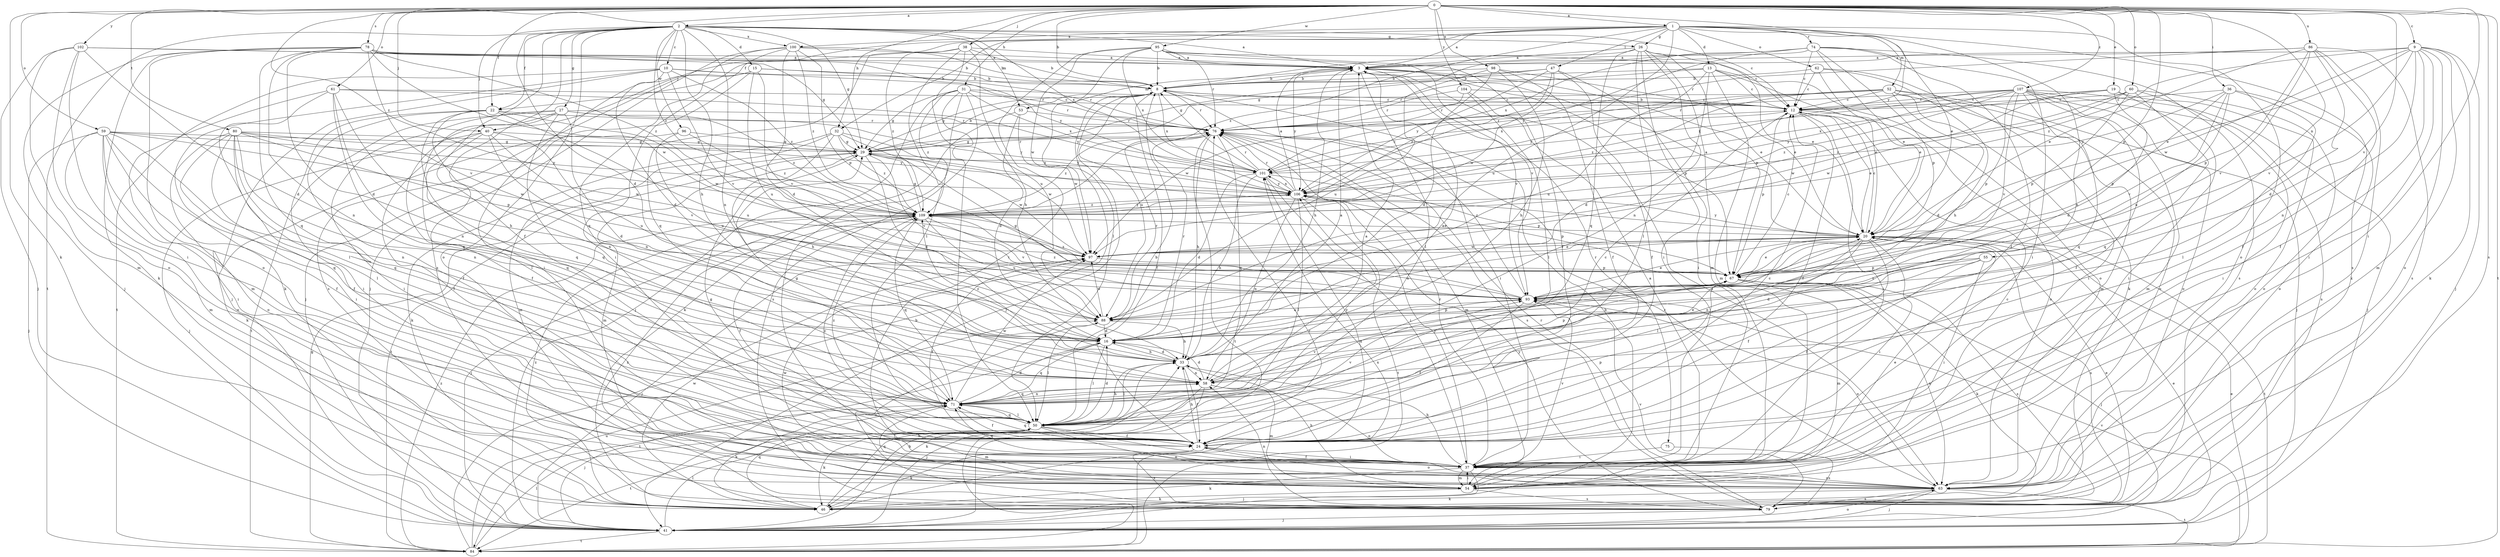 strict digraph  {
0;
1;
2;
3;
8;
9;
10;
12;
13;
15;
16;
19;
20;
22;
24;
26;
27;
29;
31;
32;
33;
36;
37;
38;
40;
41;
46;
47;
50;
52;
53;
54;
55;
58;
59;
60;
61;
62;
63;
67;
71;
74;
75;
76;
78;
79;
80;
84;
86;
88;
93;
95;
96;
97;
98;
100;
101;
102;
104;
106;
107;
109;
0 -> 1  [label=a];
0 -> 2  [label=a];
0 -> 8  [label=b];
0 -> 9  [label=c];
0 -> 19  [label=e];
0 -> 22  [label=f];
0 -> 31  [label=h];
0 -> 32  [label=h];
0 -> 36  [label=i];
0 -> 37  [label=i];
0 -> 38  [label=j];
0 -> 40  [label=j];
0 -> 46  [label=k];
0 -> 55  [label=n];
0 -> 59  [label=o];
0 -> 60  [label=o];
0 -> 61  [label=o];
0 -> 67  [label=p];
0 -> 78  [label=s];
0 -> 79  [label=s];
0 -> 80  [label=t];
0 -> 84  [label=t];
0 -> 86  [label=u];
0 -> 93  [label=v];
0 -> 95  [label=w];
0 -> 98  [label=x];
0 -> 102  [label=y];
0 -> 104  [label=y];
0 -> 106  [label=y];
0 -> 107  [label=z];
0 -> 109  [label=z];
1 -> 3  [label=a];
1 -> 13  [label=d];
1 -> 20  [label=e];
1 -> 22  [label=f];
1 -> 26  [label=g];
1 -> 32  [label=h];
1 -> 40  [label=j];
1 -> 47  [label=l];
1 -> 52  [label=m];
1 -> 58  [label=n];
1 -> 62  [label=o];
1 -> 63  [label=o];
1 -> 74  [label=r];
1 -> 79  [label=s];
1 -> 88  [label=u];
1 -> 100  [label=x];
1 -> 109  [label=z];
2 -> 3  [label=a];
2 -> 10  [label=c];
2 -> 12  [label=c];
2 -> 15  [label=d];
2 -> 16  [label=d];
2 -> 22  [label=f];
2 -> 24  [label=f];
2 -> 26  [label=g];
2 -> 27  [label=g];
2 -> 29  [label=g];
2 -> 33  [label=h];
2 -> 40  [label=j];
2 -> 53  [label=m];
2 -> 58  [label=n];
2 -> 63  [label=o];
2 -> 79  [label=s];
2 -> 84  [label=t];
2 -> 96  [label=w];
2 -> 100  [label=x];
2 -> 101  [label=x];
2 -> 109  [label=z];
3 -> 8  [label=b];
3 -> 20  [label=e];
3 -> 33  [label=h];
3 -> 50  [label=l];
3 -> 53  [label=m];
3 -> 67  [label=p];
3 -> 75  [label=r];
3 -> 93  [label=v];
3 -> 106  [label=y];
8 -> 12  [label=c];
8 -> 24  [label=f];
8 -> 29  [label=g];
8 -> 37  [label=i];
8 -> 41  [label=j];
8 -> 76  [label=r];
8 -> 88  [label=u];
8 -> 101  [label=x];
9 -> 3  [label=a];
9 -> 20  [label=e];
9 -> 24  [label=f];
9 -> 37  [label=i];
9 -> 41  [label=j];
9 -> 46  [label=k];
9 -> 54  [label=m];
9 -> 58  [label=n];
9 -> 63  [label=o];
9 -> 93  [label=v];
9 -> 97  [label=w];
9 -> 109  [label=z];
10 -> 8  [label=b];
10 -> 16  [label=d];
10 -> 41  [label=j];
10 -> 46  [label=k];
10 -> 76  [label=r];
10 -> 84  [label=t];
10 -> 93  [label=v];
10 -> 109  [label=z];
12 -> 8  [label=b];
12 -> 20  [label=e];
12 -> 24  [label=f];
12 -> 37  [label=i];
12 -> 63  [label=o];
12 -> 67  [label=p];
12 -> 76  [label=r];
13 -> 8  [label=b];
13 -> 12  [label=c];
13 -> 16  [label=d];
13 -> 20  [label=e];
13 -> 54  [label=m];
13 -> 63  [label=o];
13 -> 76  [label=r];
13 -> 88  [label=u];
15 -> 8  [label=b];
15 -> 37  [label=i];
15 -> 41  [label=j];
15 -> 76  [label=r];
15 -> 79  [label=s];
15 -> 88  [label=u];
15 -> 93  [label=v];
16 -> 33  [label=h];
16 -> 50  [label=l];
16 -> 67  [label=p];
16 -> 71  [label=q];
16 -> 76  [label=r];
16 -> 84  [label=t];
19 -> 12  [label=c];
19 -> 16  [label=d];
19 -> 37  [label=i];
19 -> 63  [label=o];
19 -> 97  [label=w];
19 -> 101  [label=x];
20 -> 3  [label=a];
20 -> 12  [label=c];
20 -> 24  [label=f];
20 -> 29  [label=g];
20 -> 37  [label=i];
20 -> 50  [label=l];
20 -> 58  [label=n];
20 -> 79  [label=s];
20 -> 84  [label=t];
20 -> 88  [label=u];
20 -> 97  [label=w];
20 -> 106  [label=y];
22 -> 24  [label=f];
22 -> 37  [label=i];
22 -> 58  [label=n];
22 -> 71  [label=q];
22 -> 76  [label=r];
22 -> 88  [label=u];
22 -> 97  [label=w];
24 -> 12  [label=c];
24 -> 29  [label=g];
24 -> 33  [label=h];
24 -> 37  [label=i];
24 -> 46  [label=k];
24 -> 63  [label=o];
24 -> 67  [label=p];
24 -> 71  [label=q];
24 -> 79  [label=s];
24 -> 109  [label=z];
26 -> 3  [label=a];
26 -> 8  [label=b];
26 -> 20  [label=e];
26 -> 37  [label=i];
26 -> 50  [label=l];
26 -> 54  [label=m];
26 -> 58  [label=n];
26 -> 67  [label=p];
26 -> 71  [label=q];
27 -> 24  [label=f];
27 -> 37  [label=i];
27 -> 50  [label=l];
27 -> 58  [label=n];
27 -> 71  [label=q];
27 -> 76  [label=r];
27 -> 84  [label=t];
27 -> 106  [label=y];
27 -> 109  [label=z];
29 -> 8  [label=b];
29 -> 16  [label=d];
29 -> 54  [label=m];
29 -> 76  [label=r];
29 -> 84  [label=t];
29 -> 93  [label=v];
29 -> 97  [label=w];
29 -> 101  [label=x];
31 -> 12  [label=c];
31 -> 29  [label=g];
31 -> 37  [label=i];
31 -> 41  [label=j];
31 -> 50  [label=l];
31 -> 76  [label=r];
31 -> 79  [label=s];
31 -> 101  [label=x];
31 -> 109  [label=z];
32 -> 29  [label=g];
32 -> 33  [label=h];
32 -> 46  [label=k];
32 -> 54  [label=m];
32 -> 97  [label=w];
32 -> 106  [label=y];
32 -> 109  [label=z];
33 -> 3  [label=a];
33 -> 16  [label=d];
33 -> 24  [label=f];
33 -> 50  [label=l];
33 -> 58  [label=n];
33 -> 67  [label=p];
33 -> 109  [label=z];
36 -> 12  [label=c];
36 -> 50  [label=l];
36 -> 63  [label=o];
36 -> 67  [label=p];
36 -> 88  [label=u];
36 -> 93  [label=v];
36 -> 106  [label=y];
37 -> 24  [label=f];
37 -> 33  [label=h];
37 -> 41  [label=j];
37 -> 46  [label=k];
37 -> 54  [label=m];
37 -> 63  [label=o];
37 -> 71  [label=q];
37 -> 76  [label=r];
37 -> 93  [label=v];
37 -> 106  [label=y];
38 -> 3  [label=a];
38 -> 8  [label=b];
38 -> 33  [label=h];
38 -> 50  [label=l];
38 -> 71  [label=q];
38 -> 88  [label=u];
38 -> 109  [label=z];
40 -> 16  [label=d];
40 -> 24  [label=f];
40 -> 29  [label=g];
40 -> 41  [label=j];
40 -> 71  [label=q];
40 -> 88  [label=u];
40 -> 93  [label=v];
41 -> 8  [label=b];
41 -> 20  [label=e];
41 -> 33  [label=h];
41 -> 50  [label=l];
41 -> 63  [label=o];
41 -> 76  [label=r];
41 -> 84  [label=t];
46 -> 33  [label=h];
46 -> 71  [label=q];
46 -> 97  [label=w];
46 -> 101  [label=x];
46 -> 109  [label=z];
47 -> 8  [label=b];
47 -> 24  [label=f];
47 -> 29  [label=g];
47 -> 37  [label=i];
47 -> 97  [label=w];
47 -> 106  [label=y];
47 -> 109  [label=z];
50 -> 8  [label=b];
50 -> 16  [label=d];
50 -> 24  [label=f];
50 -> 33  [label=h];
50 -> 37  [label=i];
50 -> 46  [label=k];
50 -> 54  [label=m];
50 -> 63  [label=o];
50 -> 71  [label=q];
50 -> 84  [label=t];
50 -> 93  [label=v];
50 -> 106  [label=y];
50 -> 109  [label=z];
52 -> 12  [label=c];
52 -> 16  [label=d];
52 -> 37  [label=i];
52 -> 41  [label=j];
52 -> 54  [label=m];
52 -> 63  [label=o];
52 -> 76  [label=r];
52 -> 101  [label=x];
52 -> 106  [label=y];
52 -> 109  [label=z];
53 -> 16  [label=d];
53 -> 46  [label=k];
53 -> 76  [label=r];
53 -> 97  [label=w];
54 -> 3  [label=a];
54 -> 12  [label=c];
54 -> 20  [label=e];
54 -> 33  [label=h];
54 -> 37  [label=i];
54 -> 46  [label=k];
54 -> 71  [label=q];
54 -> 79  [label=s];
55 -> 16  [label=d];
55 -> 24  [label=f];
55 -> 37  [label=i];
55 -> 67  [label=p];
55 -> 93  [label=v];
58 -> 3  [label=a];
58 -> 16  [label=d];
58 -> 20  [label=e];
58 -> 41  [label=j];
58 -> 46  [label=k];
58 -> 54  [label=m];
58 -> 63  [label=o];
58 -> 71  [label=q];
59 -> 24  [label=f];
59 -> 29  [label=g];
59 -> 37  [label=i];
59 -> 41  [label=j];
59 -> 54  [label=m];
59 -> 58  [label=n];
59 -> 63  [label=o];
59 -> 71  [label=q];
59 -> 97  [label=w];
59 -> 106  [label=y];
60 -> 12  [label=c];
60 -> 37  [label=i];
60 -> 63  [label=o];
60 -> 67  [label=p];
60 -> 71  [label=q];
60 -> 97  [label=w];
60 -> 109  [label=z];
61 -> 12  [label=c];
61 -> 33  [label=h];
61 -> 50  [label=l];
61 -> 54  [label=m];
61 -> 58  [label=n];
61 -> 71  [label=q];
61 -> 106  [label=y];
62 -> 8  [label=b];
62 -> 12  [label=c];
62 -> 20  [label=e];
62 -> 33  [label=h];
62 -> 46  [label=k];
63 -> 41  [label=j];
63 -> 46  [label=k];
63 -> 76  [label=r];
63 -> 79  [label=s];
63 -> 84  [label=t];
63 -> 97  [label=w];
67 -> 12  [label=c];
67 -> 20  [label=e];
67 -> 41  [label=j];
67 -> 46  [label=k];
67 -> 54  [label=m];
67 -> 63  [label=o];
67 -> 79  [label=s];
67 -> 93  [label=v];
67 -> 109  [label=z];
71 -> 3  [label=a];
71 -> 12  [label=c];
71 -> 16  [label=d];
71 -> 24  [label=f];
71 -> 29  [label=g];
71 -> 41  [label=j];
71 -> 46  [label=k];
71 -> 50  [label=l];
71 -> 58  [label=n];
71 -> 93  [label=v];
71 -> 97  [label=w];
74 -> 3  [label=a];
74 -> 12  [label=c];
74 -> 20  [label=e];
74 -> 24  [label=f];
74 -> 29  [label=g];
74 -> 37  [label=i];
74 -> 67  [label=p];
74 -> 79  [label=s];
74 -> 101  [label=x];
74 -> 106  [label=y];
75 -> 37  [label=i];
75 -> 79  [label=s];
76 -> 29  [label=g];
76 -> 33  [label=h];
76 -> 54  [label=m];
76 -> 71  [label=q];
76 -> 79  [label=s];
76 -> 84  [label=t];
76 -> 109  [label=z];
78 -> 3  [label=a];
78 -> 8  [label=b];
78 -> 16  [label=d];
78 -> 41  [label=j];
78 -> 46  [label=k];
78 -> 58  [label=n];
78 -> 63  [label=o];
78 -> 71  [label=q];
78 -> 93  [label=v];
78 -> 97  [label=w];
78 -> 106  [label=y];
78 -> 109  [label=z];
79 -> 20  [label=e];
79 -> 41  [label=j];
79 -> 58  [label=n];
79 -> 76  [label=r];
79 -> 88  [label=u];
79 -> 93  [label=v];
79 -> 106  [label=y];
79 -> 109  [label=z];
80 -> 24  [label=f];
80 -> 29  [label=g];
80 -> 37  [label=i];
80 -> 50  [label=l];
80 -> 58  [label=n];
80 -> 63  [label=o];
80 -> 67  [label=p];
80 -> 71  [label=q];
80 -> 97  [label=w];
80 -> 106  [label=y];
84 -> 8  [label=b];
84 -> 20  [label=e];
84 -> 29  [label=g];
84 -> 50  [label=l];
84 -> 88  [label=u];
84 -> 93  [label=v];
84 -> 101  [label=x];
84 -> 109  [label=z];
86 -> 3  [label=a];
86 -> 16  [label=d];
86 -> 20  [label=e];
86 -> 24  [label=f];
86 -> 46  [label=k];
86 -> 67  [label=p];
86 -> 76  [label=r];
86 -> 79  [label=s];
86 -> 93  [label=v];
88 -> 16  [label=d];
88 -> 33  [label=h];
88 -> 50  [label=l];
88 -> 76  [label=r];
88 -> 97  [label=w];
93 -> 20  [label=e];
93 -> 24  [label=f];
93 -> 29  [label=g];
93 -> 63  [label=o];
93 -> 76  [label=r];
93 -> 88  [label=u];
93 -> 109  [label=z];
95 -> 3  [label=a];
95 -> 8  [label=b];
95 -> 12  [label=c];
95 -> 24  [label=f];
95 -> 37  [label=i];
95 -> 50  [label=l];
95 -> 76  [label=r];
95 -> 93  [label=v];
95 -> 97  [label=w];
95 -> 101  [label=x];
96 -> 29  [label=g];
96 -> 46  [label=k];
96 -> 88  [label=u];
96 -> 109  [label=z];
97 -> 20  [label=e];
97 -> 24  [label=f];
97 -> 41  [label=j];
97 -> 67  [label=p];
98 -> 8  [label=b];
98 -> 16  [label=d];
98 -> 20  [label=e];
98 -> 24  [label=f];
98 -> 33  [label=h];
98 -> 88  [label=u];
100 -> 3  [label=a];
100 -> 8  [label=b];
100 -> 16  [label=d];
100 -> 37  [label=i];
100 -> 41  [label=j];
100 -> 67  [label=p];
100 -> 71  [label=q];
100 -> 109  [label=z];
101 -> 8  [label=b];
101 -> 12  [label=c];
101 -> 16  [label=d];
101 -> 33  [label=h];
101 -> 37  [label=i];
101 -> 67  [label=p];
101 -> 76  [label=r];
101 -> 106  [label=y];
102 -> 3  [label=a];
102 -> 16  [label=d];
102 -> 29  [label=g];
102 -> 37  [label=i];
102 -> 41  [label=j];
102 -> 54  [label=m];
102 -> 63  [label=o];
104 -> 12  [label=c];
104 -> 50  [label=l];
104 -> 63  [label=o];
104 -> 76  [label=r];
104 -> 97  [label=w];
106 -> 3  [label=a];
106 -> 50  [label=l];
106 -> 58  [label=n];
106 -> 67  [label=p];
106 -> 76  [label=r];
106 -> 84  [label=t];
106 -> 101  [label=x];
106 -> 109  [label=z];
107 -> 12  [label=c];
107 -> 24  [label=f];
107 -> 41  [label=j];
107 -> 54  [label=m];
107 -> 63  [label=o];
107 -> 67  [label=p];
107 -> 71  [label=q];
107 -> 76  [label=r];
107 -> 79  [label=s];
107 -> 93  [label=v];
107 -> 101  [label=x];
107 -> 106  [label=y];
107 -> 109  [label=z];
109 -> 20  [label=e];
109 -> 24  [label=f];
109 -> 29  [label=g];
109 -> 41  [label=j];
109 -> 71  [label=q];
109 -> 88  [label=u];
109 -> 93  [label=v];
109 -> 106  [label=y];
}
